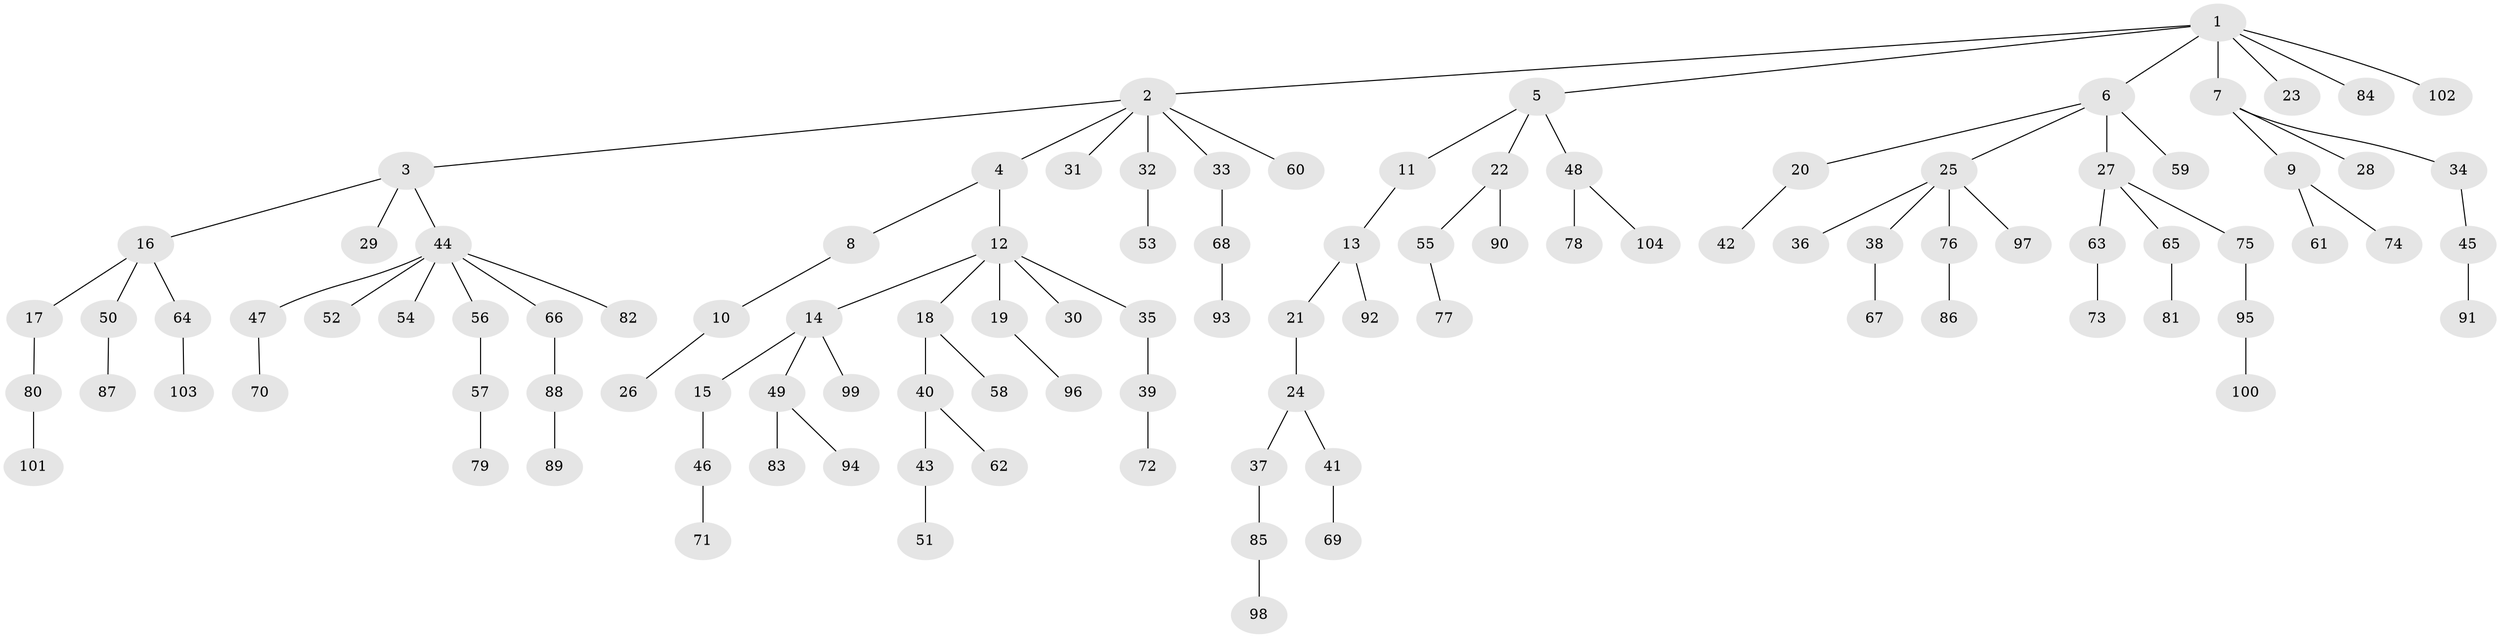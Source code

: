 // coarse degree distribution, {12: 0.016129032258064516, 4: 0.04838709677419355, 3: 0.08064516129032258, 6: 0.04838709677419355, 2: 0.24193548387096775, 1: 0.5645161290322581}
// Generated by graph-tools (version 1.1) at 2025/19/03/04/25 18:19:24]
// undirected, 104 vertices, 103 edges
graph export_dot {
graph [start="1"]
  node [color=gray90,style=filled];
  1;
  2;
  3;
  4;
  5;
  6;
  7;
  8;
  9;
  10;
  11;
  12;
  13;
  14;
  15;
  16;
  17;
  18;
  19;
  20;
  21;
  22;
  23;
  24;
  25;
  26;
  27;
  28;
  29;
  30;
  31;
  32;
  33;
  34;
  35;
  36;
  37;
  38;
  39;
  40;
  41;
  42;
  43;
  44;
  45;
  46;
  47;
  48;
  49;
  50;
  51;
  52;
  53;
  54;
  55;
  56;
  57;
  58;
  59;
  60;
  61;
  62;
  63;
  64;
  65;
  66;
  67;
  68;
  69;
  70;
  71;
  72;
  73;
  74;
  75;
  76;
  77;
  78;
  79;
  80;
  81;
  82;
  83;
  84;
  85;
  86;
  87;
  88;
  89;
  90;
  91;
  92;
  93;
  94;
  95;
  96;
  97;
  98;
  99;
  100;
  101;
  102;
  103;
  104;
  1 -- 2;
  1 -- 5;
  1 -- 6;
  1 -- 7;
  1 -- 23;
  1 -- 84;
  1 -- 102;
  2 -- 3;
  2 -- 4;
  2 -- 31;
  2 -- 32;
  2 -- 33;
  2 -- 60;
  3 -- 16;
  3 -- 29;
  3 -- 44;
  4 -- 8;
  4 -- 12;
  5 -- 11;
  5 -- 22;
  5 -- 48;
  6 -- 20;
  6 -- 25;
  6 -- 27;
  6 -- 59;
  7 -- 9;
  7 -- 28;
  7 -- 34;
  8 -- 10;
  9 -- 61;
  9 -- 74;
  10 -- 26;
  11 -- 13;
  12 -- 14;
  12 -- 18;
  12 -- 19;
  12 -- 30;
  12 -- 35;
  13 -- 21;
  13 -- 92;
  14 -- 15;
  14 -- 49;
  14 -- 99;
  15 -- 46;
  16 -- 17;
  16 -- 50;
  16 -- 64;
  17 -- 80;
  18 -- 40;
  18 -- 58;
  19 -- 96;
  20 -- 42;
  21 -- 24;
  22 -- 55;
  22 -- 90;
  24 -- 37;
  24 -- 41;
  25 -- 36;
  25 -- 38;
  25 -- 76;
  25 -- 97;
  27 -- 63;
  27 -- 65;
  27 -- 75;
  32 -- 53;
  33 -- 68;
  34 -- 45;
  35 -- 39;
  37 -- 85;
  38 -- 67;
  39 -- 72;
  40 -- 43;
  40 -- 62;
  41 -- 69;
  43 -- 51;
  44 -- 47;
  44 -- 52;
  44 -- 54;
  44 -- 56;
  44 -- 66;
  44 -- 82;
  45 -- 91;
  46 -- 71;
  47 -- 70;
  48 -- 78;
  48 -- 104;
  49 -- 83;
  49 -- 94;
  50 -- 87;
  55 -- 77;
  56 -- 57;
  57 -- 79;
  63 -- 73;
  64 -- 103;
  65 -- 81;
  66 -- 88;
  68 -- 93;
  75 -- 95;
  76 -- 86;
  80 -- 101;
  85 -- 98;
  88 -- 89;
  95 -- 100;
}
